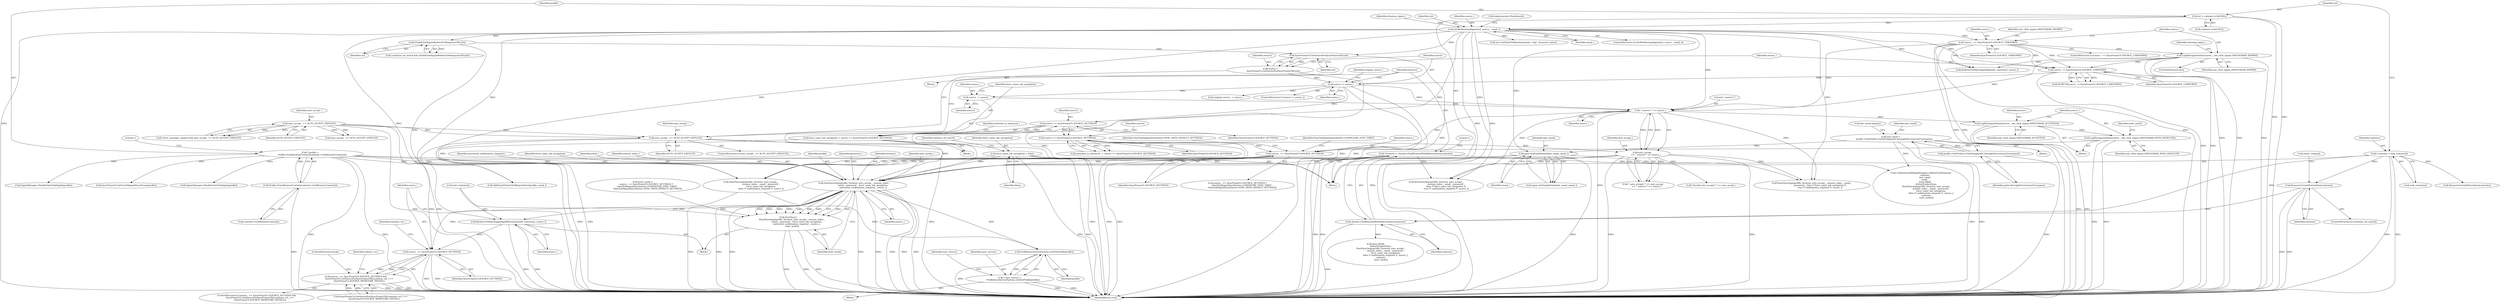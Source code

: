 digraph "0_Chrome_afbc71b7a78ac99810a6b22b2b0a2e85dde18794@pointer" {
"1000431" [label="(Call,StartSyncArgs(profile, browser, auto_accept_, session_index_,\n                          email_, password_, force_same_tab_navigation,\n                          untrusted_confirmation_required_, source_))"];
"1000119" [label="(Call,* profile =\n      Profile::FromBrowserContext(contents->GetBrowserContext()))"];
"1000121" [label="(Call,Profile::FromBrowserContext(contents->GetBrowserContext()))"];
"1000302" [label="(Call,* browser = chrome::FindBrowserWithWebContents(contents))"];
"1000304" [label="(Call,chrome::FindBrowserWithWebContents(contents))"];
"1000111" [label="(Call,* contents = web_contents())"];
"1000195" [label="(Call,RemoveCurrentHistoryItem(contents))"];
"1000313" [label="(Call,auto_accept_\n          << \" source=\" << source_)"];
"1000251" [label="(Call,auto_accept_ == AUTO_ACCEPT_EXPLICIT)"];
"1000133" [label="(Call,auto_accept_ == AUTO_ACCEPT_EXPLICIT)"];
"1000315" [label="(Call,\" source=\" << source_)"];
"1000288" [label="(Call,source_ = source)"];
"1000281" [label="(Call,source != source_)"];
"1000276" [label="(Call,source =\n        SyncPromoUI::GetSourceForSyncPromoURL(url))"];
"1000278" [label="(Call,SyncPromoUI::GetSourceForSyncPromoURL(url))"];
"1000247" [label="(Call,IsValidGaiaSigninRedirectOrResponseURL(url))"];
"1000159" [label="(Call,AreWeShowingSignin(url, source_, email_))"];
"1000115" [label="(Call,url = contents->GetURL())"];
"1000256" [label="(Call,source_ != SyncPromoUI::SOURCE_UNKNOWN)"];
"1000175" [label="(Call,LogHistogramValue(source_, one_click_signin::HISTOGRAM_SHOWN))"];
"1000169" [label="(Call,source_ == SyncPromoUI::SOURCE_UNKNOWN)"];
"1000405" [label="(Call,gaia::AreEmailsSame(last_email, email_))"];
"1000396" [label="(Call,last_email =\n          profile->GetPrefs()->GetString(prefs::kGoogleServicesLastUsername))"];
"1000398" [label="(Call,profile->GetPrefs()->GetString(prefs::kGoogleServicesLastUsername))"];
"1000291" [label="(Call,force_same_tab_navigation = source == SyncPromoUI::SOURCE_SETTINGS)"];
"1000293" [label="(Call,source == SyncPromoUI::SOURCE_SETTINGS)"];
"1000240" [label="(Call,force_same_tab_navigation = false)"];
"1000390" [label="(Call,source_ == SyncPromoUI::SOURCE_SETTINGS)"];
"1000383" [label="(Call,LogHistogramValue(source_, one_click_signin::HISTOGRAM_WITH_DEFAULTS))"];
"1000380" [label="(Call,LogHistogramValue(source_, one_click_signin::HISTOGRAM_ACCEPTED))"];
"1000298" [label="(Call,source == SyncPromoUI::SOURCE_SETTINGS)"];
"1000430" [label="(Call,StartSync(\n            StartSyncArgs(profile, browser, auto_accept_, session_index_,\n                          email_, password_, force_same_tab_navigation,\n                          untrusted_confirmation_required_, source_),\n            start_mode))"];
"1000442" [label="(Call,RedirectToNtpOrAppsPageIfNecessary(web_contents(), source_))"];
"1000447" [label="(Call,source_ == SyncPromoUI::SOURCE_SETTINGS)"];
"1000446" [label="(Call,source_ == SyncPromoUI::SOURCE_SETTINGS &&\n          SyncPromoUI::GetSourceForSyncPromoURL(continue_url_) ==\n          SyncPromoUI::SOURCE_WEBSTORE_INSTALL)"];
"1000461" [label="(Call,ProfileSyncServiceFactory::GetForProfile(profile))"];
"1000459" [label="(Call,* sync_service =\n          ProfileSyncServiceFactory::GetForProfile(profile))"];
"1000288" [label="(Call,source_ = source)"];
"1000242" [label="(Identifier,false)"];
"1000171" [label="(Identifier,SyncPromoUI::SOURCE_UNKNOWN)"];
"1000444" [label="(Identifier,source_)"];
"1000177" [label="(Identifier,one_click_signin::HISTOGRAM_SHOWN)"];
"1000450" [label="(Call,SyncPromoUI::GetSourceForSyncPromoURL(continue_url_) ==\n          SyncPromoUI::SOURCE_WEBSTORE_INSTALL)"];
"1000434" [label="(Identifier,auto_accept_)"];
"1000241" [label="(Identifier,force_same_tab_navigation)"];
"1000161" [label="(Identifier,source_)"];
"1000383" [label="(Call,LogHistogramValue(source_, one_click_signin::HISTOGRAM_WITH_DEFAULTS))"];
"1000469" [label="(Call,AddEmailToOneClickRejectedList(profile, email_))"];
"1000134" [label="(Identifier,auto_accept_)"];
"1000257" [label="(Identifier,source_)"];
"1000392" [label="(Identifier,SyncPromoUI::SOURCE_SETTINGS)"];
"1000290" [label="(Identifier,source)"];
"1000398" [label="(Call,profile->GetPrefs()->GetString(prefs::kGoogleServicesLastUsername))"];
"1000298" [label="(Call,source == SyncPromoUI::SOURCE_SETTINGS)"];
"1000449" [label="(Identifier,SyncPromoUI::SOURCE_SETTINGS)"];
"1000439" [label="(Identifier,untrusted_confirmation_required_)"];
"1000253" [label="(Identifier,AUTO_ACCEPT_EXPLICIT)"];
"1000219" [label="(Call,SyncPromoUI::SetUserSkippedSyncPromo(profile))"];
"1000168" [label="(ControlStructure,if (source_ == SyncPromoUI::SOURCE_UNKNOWN))"];
"1000247" [label="(Call,IsValidGaiaSigninRedirectOrResponseURL(url))"];
"1000117" [label="(Call,contents->GetURL())"];
"1000282" [label="(Identifier,source)"];
"1000462" [label="(Identifier,profile)"];
"1000379" [label="(Block,)"];
"1000285" [label="(Call,original_source_ = source_)"];
"1000388" [label="(Identifier,start_mode)"];
"1000292" [label="(Identifier,force_same_tab_navigation)"];
"1000406" [label="(Identifier,last_email)"];
"1000173" [label="(Identifier,one_click_signin::HISTOGRAM_SHOWN)"];
"1000352" [label="(Call,SigninManager::DisableOneClickSignIn(profile))"];
"1000284" [label="(Block,)"];
"1000442" [label="(Call,RedirectToNtpOrAppsPageIfNecessary(web_contents(), source_))"];
"1000452" [label="(Identifier,continue_url_)"];
"1000464" [label="(Identifier,sync_service)"];
"1000384" [label="(Identifier,source_)"];
"1000302" [label="(Call,* browser = chrome::FindBrowserWithWebContents(contents))"];
"1000195" [label="(Call,RemoveCurrentHistoryItem(contents))"];
"1000385" [label="(Identifier,one_click_signin::HISTOGRAM_WITH_DEFAULTS)"];
"1000299" [label="(Identifier,source)"];
"1000130" [label="(Call,!error_message_.empty() && auto_accept_ == AUTO_ACCEPT_EXPLICIT)"];
"1000109" [label="(Block,)"];
"1000448" [label="(Identifier,source_)"];
"1000279" [label="(Identifier,url)"];
"1000405" [label="(Call,gaia::AreEmailsSame(last_email, email_))"];
"1000213" [label="(Call,net::GetValueForKeyInQuery(url, \"ntp\", &unused_value))"];
"1000368" [label="(Block,)"];
"1000113" [label="(Call,web_contents())"];
"1000283" [label="(Identifier,source_)"];
"1000438" [label="(Identifier,force_same_tab_navigation)"];
"1000116" [label="(Identifier,url)"];
"1000399" [label="(Identifier,prefs::kGoogleServicesLastUsername)"];
"1000119" [label="(Call,* profile =\n      Profile::FromBrowserContext(contents->GetBrowserContext()))"];
"1000436" [label="(Identifier,email_)"];
"1000133" [label="(Call,auto_accept_ == AUTO_ACCEPT_EXPLICIT)"];
"1000404" [label="(Call,!gaia::AreEmailsSame(last_email, email_))"];
"1000170" [label="(Identifier,source_)"];
"1000246" [label="(Identifier,continue_url_match)"];
"1000255" [label="(Call,DCHECK(source_ != SyncPromoUI::SOURCE_UNKNOWN))"];
"1000387" [label="(Call,start_mode =\n          source_ == SyncPromoUI::SOURCE_SETTINGS ?\n              OneClickSigninSyncStarter::CONFIGURE_SYNC_FIRST :\n              OneClickSigninSyncStarter::SYNC_WITH_DEFAULT_SETTINGS)"];
"1000291" [label="(Call,force_same_tab_navigation = source == SyncPromoUI::SOURCE_SETTINGS)"];
"1000407" [label="(Identifier,email_)"];
"1000389" [label="(Call,source_ == SyncPromoUI::SOURCE_SETTINGS ?\n              OneClickSigninSyncStarter::CONFIGURE_SYNC_FIRST :\n              OneClickSigninSyncStarter::SYNC_WITH_DEFAULT_SETTINGS)"];
"1000467" [label="(ControlStructure,break;)"];
"1000435" [label="(Identifier,session_index_)"];
"1000459" [label="(Call,* sync_service =\n          ProfileSyncServiceFactory::GetForProfile(profile))"];
"1000244" [label="(Call,!continue_url_match && IsValidGaiaSigninRedirectOrResponseURL(url))"];
"1000432" [label="(Identifier,profile)"];
"1000308" [label="(Literal,1)"];
"1000276" [label="(Call,source =\n        SyncPromoUI::GetSourceForSyncPromoURL(url))"];
"1000409" [label="(Call,ConfirmEmailDialogDelegate::AskForConfirmation(\n            contents,\n            last_email,\n            email_,\n            base::Bind(\n                &StartExplicitSync,\n                StartSyncArgs(profile, browser, auto_accept_,\n                              session_index_, email_, password_,\n                              force_same_tab_navigation,\n                              false /* confirmation_required */, source_),\n                contents,\n                start_mode)))"];
"1000295" [label="(Identifier,SyncPromoUI::SOURCE_SETTINGS)"];
"1000122" [label="(Call,contents->GetBrowserContext())"];
"1000182" [label="(Call,replacements.ClearQuery())"];
"1000112" [label="(Identifier,contents)"];
"1000335" [label="(Call,StartSyncArgs(profile, browser, auto_accept_,\n                              session_index_, email_, password_,\n                              false /* force_same_tab_navigation */,\n                              true /* confirmation_required */, source_))"];
"1000394" [label="(Identifier,OneClickSigninSyncStarter::SYNC_WITH_DEFAULT_SETTINGS)"];
"1000443" [label="(Call,web_contents())"];
"1000304" [label="(Call,chrome::FindBrowserWithWebContents(contents))"];
"1000382" [label="(Identifier,one_click_signin::HISTOGRAM_ACCEPTED)"];
"1000380" [label="(Call,LogHistogramValue(source_, one_click_signin::HISTOGRAM_ACCEPTED))"];
"1000281" [label="(Call,source != source_)"];
"1000278" [label="(Call,SyncPromoUI::GetSourceForSyncPromoURL(url))"];
"1000332" [label="(Call,SigninManager::DisableOneClickSignIn(profile))"];
"1000456" [label="(Identifier,redirect_url_)"];
"1000483" [label="(MethodReturn,void)"];
"1000286" [label="(Identifier,original_source_)"];
"1000159" [label="(Call,AreWeShowingSignin(url, source_, email_))"];
"1000198" [label="(Call,email_.empty())"];
"1000447" [label="(Call,source_ == SyncPromoUI::SOURCE_SETTINGS)"];
"1000311" [label="(Call,\" auto_accept=\" << auto_accept_\n          << \" source=\" << source_)"];
"1000120" [label="(Identifier,profile)"];
"1000169" [label="(Call,source_ == SyncPromoUI::SOURCE_UNKNOWN)"];
"1000258" [label="(Identifier,SyncPromoUI::SOURCE_UNKNOWN)"];
"1000166" [label="(Identifier,showing_signin_)"];
"1000305" [label="(Identifier,contents)"];
"1000111" [label="(Call,* contents = web_contents())"];
"1000454" [label="(Block,)"];
"1000296" [label="(Call,switched_to_advanced_ = source == SyncPromoUI::SOURCE_SETTINGS)"];
"1000207" [label="(Call,auto_accept_ == AUTO_ACCEPT_EXPLICIT)"];
"1000160" [label="(Identifier,url)"];
"1000250" [label="(ControlStructure,if (auto_accept_ == AUTO_ACCEPT_EXPLICIT))"];
"1000125" [label="(Literal,1)"];
"1000460" [label="(Identifier,sync_service)"];
"1000429" [label="(Block,)"];
"1000297" [label="(Identifier,switched_to_advanced_)"];
"1000437" [label="(Identifier,password_)"];
"1000393" [label="(Identifier,OneClickSigninSyncStarter::CONFIGURE_SYNC_FIRST)"];
"1000115" [label="(Call,url = contents->GetURL())"];
"1000277" [label="(Identifier,source)"];
"1000431" [label="(Call,StartSyncArgs(profile, browser, auto_accept_, session_index_,\n                          email_, password_, force_same_tab_navigation,\n                          untrusted_confirmation_required_, source_))"];
"1000252" [label="(Identifier,auto_accept_)"];
"1000396" [label="(Call,last_email =\n          profile->GetPrefs()->GetString(prefs::kGoogleServicesLastUsername))"];
"1000446" [label="(Call,source_ == SyncPromoUI::SOURCE_SETTINGS &&\n          SyncPromoUI::GetSourceForSyncPromoURL(continue_url_) ==\n          SyncPromoUI::SOURCE_WEBSTORE_INSTALL)"];
"1000303" [label="(Identifier,browser)"];
"1000461" [label="(Call,ProfileSyncServiceFactory::GetForProfile(profile))"];
"1000381" [label="(Identifier,source_)"];
"1000445" [label="(ControlStructure,if (source_ == SyncPromoUI::SOURCE_SETTINGS &&\n          SyncPromoUI::GetSourceForSyncPromoURL(continue_url_) ==\n          SyncPromoUI::SOURCE_WEBSTORE_INSTALL))"];
"1000162" [label="(Identifier,email_)"];
"1000317" [label="(Identifier,source_)"];
"1000135" [label="(Identifier,AUTO_ACCEPT_EXPLICIT)"];
"1000176" [label="(Identifier,source_)"];
"1000143" [label="(Call,RemoveCurrentHistoryItem(contents))"];
"1000179" [label="(Identifier,showing_signin_)"];
"1000256" [label="(Call,source_ != SyncPromoUI::SOURCE_UNKNOWN)"];
"1000280" [label="(ControlStructure,if (source != source_))"];
"1000158" [label="(ControlStructure,if (AreWeShowingSignin(url, source_, email_)))"];
"1000254" [label="(Block,)"];
"1000174" [label="(ControlStructure,else)"];
"1000240" [label="(Call,force_same_tab_navigation = false)"];
"1000433" [label="(Identifier,browser)"];
"1000441" [label="(Identifier,start_mode)"];
"1000221" [label="(Call,RedirectToNtpOrAppsPage(web_contents(), source_))"];
"1000121" [label="(Call,Profile::FromBrowserContext(contents->GetBrowserContext()))"];
"1000313" [label="(Call,auto_accept_\n          << \" source=\" << source_)"];
"1000196" [label="(Identifier,contents)"];
"1000391" [label="(Identifier,source_)"];
"1000355" [label="(Call,StartSyncArgs(profile, browser, auto_accept_, session_index_, email_,\n                         password_, false /* force_same_tab_navigation */,\n                        true /* confirmation_required */, source_))"];
"1000289" [label="(Identifier,source_)"];
"1000175" [label="(Call,LogHistogramValue(source_, one_click_signin::HISTOGRAM_SHOWN))"];
"1000315" [label="(Call,\" source=\" << source_)"];
"1000478" [label="(Call,\"Invalid auto_accept=\" << auto_accept_)"];
"1000390" [label="(Call,source_ == SyncPromoUI::SOURCE_SETTINGS)"];
"1000416" [label="(Call,StartSyncArgs(profile, browser, auto_accept_,\n                              session_index_, email_, password_,\n                              force_same_tab_navigation,\n                              false /* confirmation_required */, source_))"];
"1000300" [label="(Identifier,SyncPromoUI::SOURCE_SETTINGS)"];
"1000316" [label="(Literal,\" source=\")"];
"1000193" [label="(ControlStructure,if (continue_url_match))"];
"1000248" [label="(Identifier,url)"];
"1000293" [label="(Call,source == SyncPromoUI::SOURCE_SETTINGS)"];
"1000440" [label="(Identifier,source_)"];
"1000294" [label="(Identifier,source)"];
"1000251" [label="(Call,auto_accept_ == AUTO_ACCEPT_EXPLICIT)"];
"1000397" [label="(Identifier,last_email)"];
"1000314" [label="(Identifier,auto_accept_)"];
"1000403" [label="(Call,last_email.empty())"];
"1000413" [label="(Call,base::Bind(\n                &StartExplicitSync,\n                StartSyncArgs(profile, browser, auto_accept_,\n                              session_index_, email_, password_,\n                              force_same_tab_navigation,\n                              false /* confirmation_required */, source_),\n                contents,\n                start_mode))"];
"1000430" [label="(Call,StartSync(\n            StartSyncArgs(profile, browser, auto_accept_, session_index_,\n                          email_, password_, force_same_tab_navigation,\n                          untrusted_confirmation_required_, source_),\n            start_mode))"];
"1000431" -> "1000430"  [label="AST: "];
"1000431" -> "1000440"  [label="CFG: "];
"1000432" -> "1000431"  [label="AST: "];
"1000433" -> "1000431"  [label="AST: "];
"1000434" -> "1000431"  [label="AST: "];
"1000435" -> "1000431"  [label="AST: "];
"1000436" -> "1000431"  [label="AST: "];
"1000437" -> "1000431"  [label="AST: "];
"1000438" -> "1000431"  [label="AST: "];
"1000439" -> "1000431"  [label="AST: "];
"1000440" -> "1000431"  [label="AST: "];
"1000441" -> "1000431"  [label="CFG: "];
"1000431" -> "1000483"  [label="DDG: "];
"1000431" -> "1000483"  [label="DDG: "];
"1000431" -> "1000483"  [label="DDG: "];
"1000431" -> "1000483"  [label="DDG: "];
"1000431" -> "1000483"  [label="DDG: "];
"1000431" -> "1000483"  [label="DDG: "];
"1000431" -> "1000483"  [label="DDG: "];
"1000431" -> "1000483"  [label="DDG: "];
"1000431" -> "1000430"  [label="DDG: "];
"1000431" -> "1000430"  [label="DDG: "];
"1000431" -> "1000430"  [label="DDG: "];
"1000431" -> "1000430"  [label="DDG: "];
"1000431" -> "1000430"  [label="DDG: "];
"1000431" -> "1000430"  [label="DDG: "];
"1000431" -> "1000430"  [label="DDG: "];
"1000431" -> "1000430"  [label="DDG: "];
"1000431" -> "1000430"  [label="DDG: "];
"1000119" -> "1000431"  [label="DDG: "];
"1000302" -> "1000431"  [label="DDG: "];
"1000313" -> "1000431"  [label="DDG: "];
"1000405" -> "1000431"  [label="DDG: "];
"1000159" -> "1000431"  [label="DDG: "];
"1000291" -> "1000431"  [label="DDG: "];
"1000240" -> "1000431"  [label="DDG: "];
"1000390" -> "1000431"  [label="DDG: "];
"1000431" -> "1000442"  [label="DDG: "];
"1000431" -> "1000461"  [label="DDG: "];
"1000119" -> "1000109"  [label="AST: "];
"1000119" -> "1000121"  [label="CFG: "];
"1000120" -> "1000119"  [label="AST: "];
"1000121" -> "1000119"  [label="AST: "];
"1000125" -> "1000119"  [label="CFG: "];
"1000119" -> "1000483"  [label="DDG: "];
"1000119" -> "1000483"  [label="DDG: "];
"1000121" -> "1000119"  [label="DDG: "];
"1000119" -> "1000219"  [label="DDG: "];
"1000119" -> "1000332"  [label="DDG: "];
"1000119" -> "1000352"  [label="DDG: "];
"1000119" -> "1000416"  [label="DDG: "];
"1000119" -> "1000469"  [label="DDG: "];
"1000121" -> "1000122"  [label="CFG: "];
"1000122" -> "1000121"  [label="AST: "];
"1000121" -> "1000483"  [label="DDG: "];
"1000302" -> "1000109"  [label="AST: "];
"1000302" -> "1000304"  [label="CFG: "];
"1000303" -> "1000302"  [label="AST: "];
"1000304" -> "1000302"  [label="AST: "];
"1000308" -> "1000302"  [label="CFG: "];
"1000302" -> "1000483"  [label="DDG: "];
"1000302" -> "1000483"  [label="DDG: "];
"1000304" -> "1000302"  [label="DDG: "];
"1000302" -> "1000335"  [label="DDG: "];
"1000302" -> "1000355"  [label="DDG: "];
"1000302" -> "1000416"  [label="DDG: "];
"1000304" -> "1000305"  [label="CFG: "];
"1000305" -> "1000304"  [label="AST: "];
"1000304" -> "1000483"  [label="DDG: "];
"1000111" -> "1000304"  [label="DDG: "];
"1000195" -> "1000304"  [label="DDG: "];
"1000304" -> "1000413"  [label="DDG: "];
"1000111" -> "1000109"  [label="AST: "];
"1000111" -> "1000113"  [label="CFG: "];
"1000112" -> "1000111"  [label="AST: "];
"1000113" -> "1000111"  [label="AST: "];
"1000116" -> "1000111"  [label="CFG: "];
"1000111" -> "1000483"  [label="DDG: "];
"1000111" -> "1000483"  [label="DDG: "];
"1000111" -> "1000143"  [label="DDG: "];
"1000111" -> "1000195"  [label="DDG: "];
"1000195" -> "1000193"  [label="AST: "];
"1000195" -> "1000196"  [label="CFG: "];
"1000196" -> "1000195"  [label="AST: "];
"1000198" -> "1000195"  [label="CFG: "];
"1000195" -> "1000483"  [label="DDG: "];
"1000195" -> "1000483"  [label="DDG: "];
"1000313" -> "1000311"  [label="AST: "];
"1000313" -> "1000315"  [label="CFG: "];
"1000314" -> "1000313"  [label="AST: "];
"1000315" -> "1000313"  [label="AST: "];
"1000311" -> "1000313"  [label="CFG: "];
"1000313" -> "1000483"  [label="DDG: "];
"1000313" -> "1000483"  [label="DDG: "];
"1000313" -> "1000311"  [label="DDG: "];
"1000313" -> "1000311"  [label="DDG: "];
"1000251" -> "1000313"  [label="DDG: "];
"1000315" -> "1000313"  [label="DDG: "];
"1000315" -> "1000313"  [label="DDG: "];
"1000313" -> "1000335"  [label="DDG: "];
"1000313" -> "1000355"  [label="DDG: "];
"1000313" -> "1000416"  [label="DDG: "];
"1000313" -> "1000478"  [label="DDG: "];
"1000251" -> "1000250"  [label="AST: "];
"1000251" -> "1000253"  [label="CFG: "];
"1000252" -> "1000251"  [label="AST: "];
"1000253" -> "1000251"  [label="AST: "];
"1000257" -> "1000251"  [label="CFG: "];
"1000303" -> "1000251"  [label="CFG: "];
"1000251" -> "1000483"  [label="DDG: "];
"1000251" -> "1000483"  [label="DDG: "];
"1000251" -> "1000483"  [label="DDG: "];
"1000133" -> "1000251"  [label="DDG: "];
"1000133" -> "1000251"  [label="DDG: "];
"1000133" -> "1000130"  [label="AST: "];
"1000133" -> "1000135"  [label="CFG: "];
"1000134" -> "1000133"  [label="AST: "];
"1000135" -> "1000133"  [label="AST: "];
"1000130" -> "1000133"  [label="CFG: "];
"1000133" -> "1000483"  [label="DDG: "];
"1000133" -> "1000483"  [label="DDG: "];
"1000133" -> "1000130"  [label="DDG: "];
"1000133" -> "1000130"  [label="DDG: "];
"1000133" -> "1000207"  [label="DDG: "];
"1000133" -> "1000207"  [label="DDG: "];
"1000315" -> "1000317"  [label="CFG: "];
"1000316" -> "1000315"  [label="AST: "];
"1000317" -> "1000315"  [label="AST: "];
"1000315" -> "1000483"  [label="DDG: "];
"1000288" -> "1000315"  [label="DDG: "];
"1000175" -> "1000315"  [label="DDG: "];
"1000169" -> "1000315"  [label="DDG: "];
"1000281" -> "1000315"  [label="DDG: "];
"1000159" -> "1000315"  [label="DDG: "];
"1000315" -> "1000335"  [label="DDG: "];
"1000315" -> "1000355"  [label="DDG: "];
"1000315" -> "1000380"  [label="DDG: "];
"1000315" -> "1000390"  [label="DDG: "];
"1000288" -> "1000284"  [label="AST: "];
"1000288" -> "1000290"  [label="CFG: "];
"1000289" -> "1000288"  [label="AST: "];
"1000290" -> "1000288"  [label="AST: "];
"1000292" -> "1000288"  [label="CFG: "];
"1000281" -> "1000288"  [label="DDG: "];
"1000281" -> "1000280"  [label="AST: "];
"1000281" -> "1000283"  [label="CFG: "];
"1000282" -> "1000281"  [label="AST: "];
"1000283" -> "1000281"  [label="AST: "];
"1000286" -> "1000281"  [label="CFG: "];
"1000303" -> "1000281"  [label="CFG: "];
"1000281" -> "1000483"  [label="DDG: "];
"1000281" -> "1000483"  [label="DDG: "];
"1000276" -> "1000281"  [label="DDG: "];
"1000256" -> "1000281"  [label="DDG: "];
"1000281" -> "1000285"  [label="DDG: "];
"1000281" -> "1000293"  [label="DDG: "];
"1000276" -> "1000254"  [label="AST: "];
"1000276" -> "1000278"  [label="CFG: "];
"1000277" -> "1000276"  [label="AST: "];
"1000278" -> "1000276"  [label="AST: "];
"1000282" -> "1000276"  [label="CFG: "];
"1000276" -> "1000483"  [label="DDG: "];
"1000278" -> "1000276"  [label="DDG: "];
"1000278" -> "1000279"  [label="CFG: "];
"1000279" -> "1000278"  [label="AST: "];
"1000278" -> "1000483"  [label="DDG: "];
"1000247" -> "1000278"  [label="DDG: "];
"1000159" -> "1000278"  [label="DDG: "];
"1000247" -> "1000244"  [label="AST: "];
"1000247" -> "1000248"  [label="CFG: "];
"1000248" -> "1000247"  [label="AST: "];
"1000244" -> "1000247"  [label="CFG: "];
"1000247" -> "1000483"  [label="DDG: "];
"1000247" -> "1000244"  [label="DDG: "];
"1000159" -> "1000247"  [label="DDG: "];
"1000159" -> "1000158"  [label="AST: "];
"1000159" -> "1000162"  [label="CFG: "];
"1000160" -> "1000159"  [label="AST: "];
"1000161" -> "1000159"  [label="AST: "];
"1000162" -> "1000159"  [label="AST: "];
"1000166" -> "1000159"  [label="CFG: "];
"1000182" -> "1000159"  [label="CFG: "];
"1000159" -> "1000483"  [label="DDG: "];
"1000159" -> "1000483"  [label="DDG: "];
"1000159" -> "1000483"  [label="DDG: "];
"1000159" -> "1000483"  [label="DDG: "];
"1000115" -> "1000159"  [label="DDG: "];
"1000159" -> "1000169"  [label="DDG: "];
"1000159" -> "1000213"  [label="DDG: "];
"1000159" -> "1000221"  [label="DDG: "];
"1000159" -> "1000256"  [label="DDG: "];
"1000159" -> "1000335"  [label="DDG: "];
"1000159" -> "1000355"  [label="DDG: "];
"1000159" -> "1000405"  [label="DDG: "];
"1000159" -> "1000416"  [label="DDG: "];
"1000159" -> "1000469"  [label="DDG: "];
"1000115" -> "1000109"  [label="AST: "];
"1000115" -> "1000117"  [label="CFG: "];
"1000116" -> "1000115"  [label="AST: "];
"1000117" -> "1000115"  [label="AST: "];
"1000120" -> "1000115"  [label="CFG: "];
"1000115" -> "1000483"  [label="DDG: "];
"1000115" -> "1000483"  [label="DDG: "];
"1000256" -> "1000255"  [label="AST: "];
"1000256" -> "1000258"  [label="CFG: "];
"1000257" -> "1000256"  [label="AST: "];
"1000258" -> "1000256"  [label="AST: "];
"1000255" -> "1000256"  [label="CFG: "];
"1000256" -> "1000483"  [label="DDG: "];
"1000256" -> "1000483"  [label="DDG: "];
"1000256" -> "1000255"  [label="DDG: "];
"1000256" -> "1000255"  [label="DDG: "];
"1000175" -> "1000256"  [label="DDG: "];
"1000169" -> "1000256"  [label="DDG: "];
"1000169" -> "1000256"  [label="DDG: "];
"1000175" -> "1000174"  [label="AST: "];
"1000175" -> "1000177"  [label="CFG: "];
"1000176" -> "1000175"  [label="AST: "];
"1000177" -> "1000175"  [label="AST: "];
"1000179" -> "1000175"  [label="CFG: "];
"1000175" -> "1000483"  [label="DDG: "];
"1000175" -> "1000483"  [label="DDG: "];
"1000175" -> "1000483"  [label="DDG: "];
"1000169" -> "1000175"  [label="DDG: "];
"1000175" -> "1000221"  [label="DDG: "];
"1000169" -> "1000168"  [label="AST: "];
"1000169" -> "1000171"  [label="CFG: "];
"1000170" -> "1000169"  [label="AST: "];
"1000171" -> "1000169"  [label="AST: "];
"1000173" -> "1000169"  [label="CFG: "];
"1000176" -> "1000169"  [label="CFG: "];
"1000169" -> "1000483"  [label="DDG: "];
"1000169" -> "1000483"  [label="DDG: "];
"1000169" -> "1000483"  [label="DDG: "];
"1000169" -> "1000221"  [label="DDG: "];
"1000405" -> "1000404"  [label="AST: "];
"1000405" -> "1000407"  [label="CFG: "];
"1000406" -> "1000405"  [label="AST: "];
"1000407" -> "1000405"  [label="AST: "];
"1000404" -> "1000405"  [label="CFG: "];
"1000405" -> "1000483"  [label="DDG: "];
"1000405" -> "1000404"  [label="DDG: "];
"1000405" -> "1000404"  [label="DDG: "];
"1000396" -> "1000405"  [label="DDG: "];
"1000405" -> "1000409"  [label="DDG: "];
"1000405" -> "1000416"  [label="DDG: "];
"1000396" -> "1000368"  [label="AST: "];
"1000396" -> "1000398"  [label="CFG: "];
"1000397" -> "1000396"  [label="AST: "];
"1000398" -> "1000396"  [label="AST: "];
"1000403" -> "1000396"  [label="CFG: "];
"1000396" -> "1000483"  [label="DDG: "];
"1000396" -> "1000483"  [label="DDG: "];
"1000398" -> "1000396"  [label="DDG: "];
"1000396" -> "1000409"  [label="DDG: "];
"1000398" -> "1000399"  [label="CFG: "];
"1000399" -> "1000398"  [label="AST: "];
"1000398" -> "1000483"  [label="DDG: "];
"1000291" -> "1000284"  [label="AST: "];
"1000291" -> "1000293"  [label="CFG: "];
"1000292" -> "1000291"  [label="AST: "];
"1000293" -> "1000291"  [label="AST: "];
"1000297" -> "1000291"  [label="CFG: "];
"1000291" -> "1000483"  [label="DDG: "];
"1000293" -> "1000291"  [label="DDG: "];
"1000293" -> "1000291"  [label="DDG: "];
"1000291" -> "1000416"  [label="DDG: "];
"1000293" -> "1000295"  [label="CFG: "];
"1000294" -> "1000293"  [label="AST: "];
"1000295" -> "1000293"  [label="AST: "];
"1000293" -> "1000298"  [label="DDG: "];
"1000293" -> "1000298"  [label="DDG: "];
"1000240" -> "1000109"  [label="AST: "];
"1000240" -> "1000242"  [label="CFG: "];
"1000241" -> "1000240"  [label="AST: "];
"1000242" -> "1000240"  [label="AST: "];
"1000246" -> "1000240"  [label="CFG: "];
"1000240" -> "1000483"  [label="DDG: "];
"1000240" -> "1000483"  [label="DDG: "];
"1000240" -> "1000416"  [label="DDG: "];
"1000390" -> "1000389"  [label="AST: "];
"1000390" -> "1000392"  [label="CFG: "];
"1000391" -> "1000390"  [label="AST: "];
"1000392" -> "1000390"  [label="AST: "];
"1000393" -> "1000390"  [label="CFG: "];
"1000394" -> "1000390"  [label="CFG: "];
"1000383" -> "1000390"  [label="DDG: "];
"1000298" -> "1000390"  [label="DDG: "];
"1000390" -> "1000416"  [label="DDG: "];
"1000390" -> "1000447"  [label="DDG: "];
"1000383" -> "1000379"  [label="AST: "];
"1000383" -> "1000385"  [label="CFG: "];
"1000384" -> "1000383"  [label="AST: "];
"1000385" -> "1000383"  [label="AST: "];
"1000388" -> "1000383"  [label="CFG: "];
"1000383" -> "1000483"  [label="DDG: "];
"1000383" -> "1000483"  [label="DDG: "];
"1000380" -> "1000383"  [label="DDG: "];
"1000380" -> "1000379"  [label="AST: "];
"1000380" -> "1000382"  [label="CFG: "];
"1000381" -> "1000380"  [label="AST: "];
"1000382" -> "1000380"  [label="AST: "];
"1000384" -> "1000380"  [label="CFG: "];
"1000380" -> "1000483"  [label="DDG: "];
"1000380" -> "1000483"  [label="DDG: "];
"1000298" -> "1000296"  [label="AST: "];
"1000298" -> "1000300"  [label="CFG: "];
"1000299" -> "1000298"  [label="AST: "];
"1000300" -> "1000298"  [label="AST: "];
"1000296" -> "1000298"  [label="CFG: "];
"1000298" -> "1000483"  [label="DDG: "];
"1000298" -> "1000483"  [label="DDG: "];
"1000298" -> "1000296"  [label="DDG: "];
"1000298" -> "1000296"  [label="DDG: "];
"1000430" -> "1000429"  [label="AST: "];
"1000430" -> "1000441"  [label="CFG: "];
"1000441" -> "1000430"  [label="AST: "];
"1000443" -> "1000430"  [label="CFG: "];
"1000430" -> "1000483"  [label="DDG: "];
"1000430" -> "1000483"  [label="DDG: "];
"1000430" -> "1000483"  [label="DDG: "];
"1000387" -> "1000430"  [label="DDG: "];
"1000442" -> "1000429"  [label="AST: "];
"1000442" -> "1000444"  [label="CFG: "];
"1000443" -> "1000442"  [label="AST: "];
"1000444" -> "1000442"  [label="AST: "];
"1000448" -> "1000442"  [label="CFG: "];
"1000442" -> "1000483"  [label="DDG: "];
"1000442" -> "1000483"  [label="DDG: "];
"1000442" -> "1000447"  [label="DDG: "];
"1000447" -> "1000446"  [label="AST: "];
"1000447" -> "1000449"  [label="CFG: "];
"1000448" -> "1000447"  [label="AST: "];
"1000449" -> "1000447"  [label="AST: "];
"1000452" -> "1000447"  [label="CFG: "];
"1000446" -> "1000447"  [label="CFG: "];
"1000447" -> "1000483"  [label="DDG: "];
"1000447" -> "1000483"  [label="DDG: "];
"1000447" -> "1000446"  [label="DDG: "];
"1000447" -> "1000446"  [label="DDG: "];
"1000416" -> "1000447"  [label="DDG: "];
"1000446" -> "1000445"  [label="AST: "];
"1000446" -> "1000450"  [label="CFG: "];
"1000450" -> "1000446"  [label="AST: "];
"1000456" -> "1000446"  [label="CFG: "];
"1000467" -> "1000446"  [label="CFG: "];
"1000446" -> "1000483"  [label="DDG: "];
"1000446" -> "1000483"  [label="DDG: "];
"1000446" -> "1000483"  [label="DDG: "];
"1000450" -> "1000446"  [label="DDG: "];
"1000450" -> "1000446"  [label="DDG: "];
"1000461" -> "1000459"  [label="AST: "];
"1000461" -> "1000462"  [label="CFG: "];
"1000462" -> "1000461"  [label="AST: "];
"1000459" -> "1000461"  [label="CFG: "];
"1000461" -> "1000483"  [label="DDG: "];
"1000461" -> "1000459"  [label="DDG: "];
"1000416" -> "1000461"  [label="DDG: "];
"1000459" -> "1000454"  [label="AST: "];
"1000460" -> "1000459"  [label="AST: "];
"1000464" -> "1000459"  [label="CFG: "];
"1000459" -> "1000483"  [label="DDG: "];
"1000459" -> "1000483"  [label="DDG: "];
}
